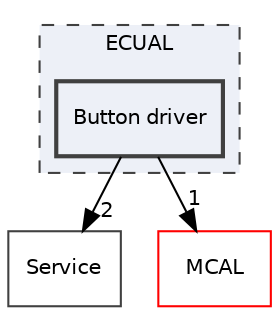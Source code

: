 digraph "ECUAL/Button driver"
{
 // LATEX_PDF_SIZE
  edge [fontname="Helvetica",fontsize="10",labelfontname="Helvetica",labelfontsize="10"];
  node [fontname="Helvetica",fontsize="10",shape=record];
  compound=true
  subgraph clusterdir_7a24211e379eb12231b69ead3b543b84 {
    graph [ bgcolor="#edf0f7", pencolor="grey25", style="filled,dashed,", label="ECUAL", fontname="Helvetica", fontsize="10", URL="dir_7a24211e379eb12231b69ead3b543b84.html"]
  dir_53dd5d44633d14d5d3427ef6a899942a [shape=box, label="Button driver", style="filled,bold,", fillcolor="#edf0f7", color="grey25", URL="dir_53dd5d44633d14d5d3427ef6a899942a.html"];
  }
  dir_44eb20806aaf8411decdc863bb791107 [shape=box, label="Service", style="", fillcolor="#edf0f7", color="grey25", URL="dir_44eb20806aaf8411decdc863bb791107.html"];
  dir_aeef58f5a946ad8e66cca46db86d7cf5 [shape=box, label="MCAL", style="", fillcolor="#edf0f7", color="red", URL="dir_aeef58f5a946ad8e66cca46db86d7cf5.html"];
  dir_53dd5d44633d14d5d3427ef6a899942a->dir_44eb20806aaf8411decdc863bb791107 [headlabel="2", labeldistance=1.5 headhref="dir_000003_000011.html"];
  dir_53dd5d44633d14d5d3427ef6a899942a->dir_aeef58f5a946ad8e66cca46db86d7cf5 [headlabel="1", labeldistance=1.5 headhref="dir_000003_000010.html"];
}
